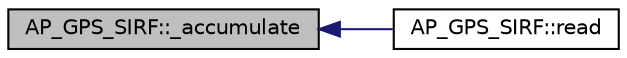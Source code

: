 digraph "AP_GPS_SIRF::_accumulate"
{
 // INTERACTIVE_SVG=YES
  edge [fontname="Helvetica",fontsize="10",labelfontname="Helvetica",labelfontsize="10"];
  node [fontname="Helvetica",fontsize="10",shape=record];
  rankdir="LR";
  Node1 [label="AP_GPS_SIRF::_accumulate",height=0.2,width=0.4,color="black", fillcolor="grey75", style="filled", fontcolor="black"];
  Node1 -> Node2 [dir="back",color="midnightblue",fontsize="10",style="solid",fontname="Helvetica"];
  Node2 [label="AP_GPS_SIRF::read",height=0.2,width=0.4,color="black", fillcolor="white", style="filled",URL="$classAP__GPS__SIRF.html#a8ce1b69e02ab95da6f4deff7abcf51b3"];
}
